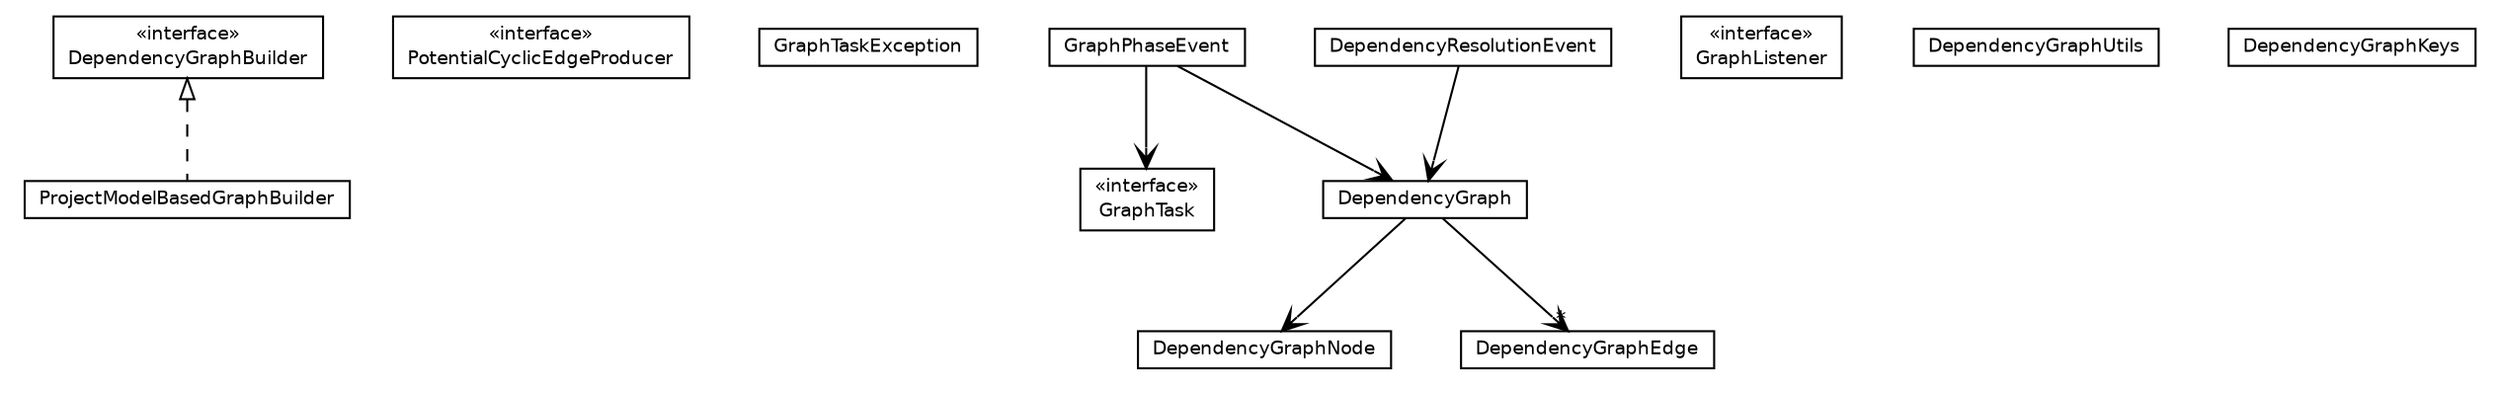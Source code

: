 #!/usr/local/bin/dot
#
# Class diagram 
# Generated by UmlGraph version 4.6 (http://www.spinellis.gr/sw/umlgraph)
#

digraph G {
	edge [fontname="Helvetica",fontsize=10,labelfontname="Helvetica",labelfontsize=10];
	node [fontname="Helvetica",fontsize=10,shape=plaintext];
	// org.apache.maven.archiva.dependency.graph.ProjectModelBasedGraphBuilder
	c17929 [label=<<table border="0" cellborder="1" cellspacing="0" cellpadding="2" port="p" href="./ProjectModelBasedGraphBuilder.html">
		<tr><td><table border="0" cellspacing="0" cellpadding="1">
			<tr><td> ProjectModelBasedGraphBuilder </td></tr>
		</table></td></tr>
		</table>>, fontname="Helvetica", fontcolor="black", fontsize=9.0];
	// org.apache.maven.archiva.dependency.graph.PotentialCyclicEdgeProducer
	c17930 [label=<<table border="0" cellborder="1" cellspacing="0" cellpadding="2" port="p" href="./PotentialCyclicEdgeProducer.html">
		<tr><td><table border="0" cellspacing="0" cellpadding="1">
			<tr><td> &laquo;interface&raquo; </td></tr>
			<tr><td> PotentialCyclicEdgeProducer </td></tr>
		</table></td></tr>
		</table>>, fontname="Helvetica", fontcolor="black", fontsize=9.0];
	// org.apache.maven.archiva.dependency.graph.GraphTaskException
	c17931 [label=<<table border="0" cellborder="1" cellspacing="0" cellpadding="2" port="p" href="./GraphTaskException.html">
		<tr><td><table border="0" cellspacing="0" cellpadding="1">
			<tr><td> GraphTaskException </td></tr>
		</table></td></tr>
		</table>>, fontname="Helvetica", fontcolor="black", fontsize=9.0];
	// org.apache.maven.archiva.dependency.graph.GraphTask
	c17932 [label=<<table border="0" cellborder="1" cellspacing="0" cellpadding="2" port="p" href="./GraphTask.html">
		<tr><td><table border="0" cellspacing="0" cellpadding="1">
			<tr><td> &laquo;interface&raquo; </td></tr>
			<tr><td> GraphTask </td></tr>
		</table></td></tr>
		</table>>, fontname="Helvetica", fontcolor="black", fontsize=9.0];
	// org.apache.maven.archiva.dependency.graph.GraphPhaseEvent
	c17933 [label=<<table border="0" cellborder="1" cellspacing="0" cellpadding="2" port="p" href="./GraphPhaseEvent.html">
		<tr><td><table border="0" cellspacing="0" cellpadding="1">
			<tr><td> GraphPhaseEvent </td></tr>
		</table></td></tr>
		</table>>, fontname="Helvetica", fontcolor="black", fontsize=9.0];
	// org.apache.maven.archiva.dependency.graph.GraphListener
	c17934 [label=<<table border="0" cellborder="1" cellspacing="0" cellpadding="2" port="p" href="./GraphListener.html">
		<tr><td><table border="0" cellspacing="0" cellpadding="1">
			<tr><td> &laquo;interface&raquo; </td></tr>
			<tr><td> GraphListener </td></tr>
		</table></td></tr>
		</table>>, fontname="Helvetica", fontcolor="black", fontsize=9.0];
	// org.apache.maven.archiva.dependency.graph.DependencyResolutionEvent
	c17935 [label=<<table border="0" cellborder="1" cellspacing="0" cellpadding="2" port="p" href="./DependencyResolutionEvent.html">
		<tr><td><table border="0" cellspacing="0" cellpadding="1">
			<tr><td> DependencyResolutionEvent </td></tr>
		</table></td></tr>
		</table>>, fontname="Helvetica", fontcolor="black", fontsize=9.0];
	// org.apache.maven.archiva.dependency.graph.DependencyGraphUtils
	c17936 [label=<<table border="0" cellborder="1" cellspacing="0" cellpadding="2" port="p" href="./DependencyGraphUtils.html">
		<tr><td><table border="0" cellspacing="0" cellpadding="1">
			<tr><td> DependencyGraphUtils </td></tr>
		</table></td></tr>
		</table>>, fontname="Helvetica", fontcolor="black", fontsize=9.0];
	// org.apache.maven.archiva.dependency.graph.DependencyGraphNode
	c17937 [label=<<table border="0" cellborder="1" cellspacing="0" cellpadding="2" port="p" href="./DependencyGraphNode.html">
		<tr><td><table border="0" cellspacing="0" cellpadding="1">
			<tr><td> DependencyGraphNode </td></tr>
		</table></td></tr>
		</table>>, fontname="Helvetica", fontcolor="black", fontsize=9.0];
	// org.apache.maven.archiva.dependency.graph.DependencyGraphKeys
	c17938 [label=<<table border="0" cellborder="1" cellspacing="0" cellpadding="2" port="p" href="./DependencyGraphKeys.html">
		<tr><td><table border="0" cellspacing="0" cellpadding="1">
			<tr><td> DependencyGraphKeys </td></tr>
		</table></td></tr>
		</table>>, fontname="Helvetica", fontcolor="black", fontsize=9.0];
	// org.apache.maven.archiva.dependency.graph.DependencyGraphEdge
	c17939 [label=<<table border="0" cellborder="1" cellspacing="0" cellpadding="2" port="p" href="./DependencyGraphEdge.html">
		<tr><td><table border="0" cellspacing="0" cellpadding="1">
			<tr><td> DependencyGraphEdge </td></tr>
		</table></td></tr>
		</table>>, fontname="Helvetica", fontcolor="black", fontsize=9.0];
	// org.apache.maven.archiva.dependency.graph.DependencyGraphBuilder
	c17940 [label=<<table border="0" cellborder="1" cellspacing="0" cellpadding="2" port="p" href="./DependencyGraphBuilder.html">
		<tr><td><table border="0" cellspacing="0" cellpadding="1">
			<tr><td> &laquo;interface&raquo; </td></tr>
			<tr><td> DependencyGraphBuilder </td></tr>
		</table></td></tr>
		</table>>, fontname="Helvetica", fontcolor="black", fontsize=9.0];
	// org.apache.maven.archiva.dependency.graph.DependencyGraph
	c17941 [label=<<table border="0" cellborder="1" cellspacing="0" cellpadding="2" port="p" href="./DependencyGraph.html">
		<tr><td><table border="0" cellspacing="0" cellpadding="1">
			<tr><td> DependencyGraph </td></tr>
		</table></td></tr>
		</table>>, fontname="Helvetica", fontcolor="black", fontsize=9.0];
	//org.apache.maven.archiva.dependency.graph.ProjectModelBasedGraphBuilder implements org.apache.maven.archiva.dependency.graph.DependencyGraphBuilder
	c17940:p -> c17929:p [dir=back,arrowtail=empty,style=dashed];
	// org.apache.maven.archiva.dependency.graph.GraphPhaseEvent NAVASSOC org.apache.maven.archiva.dependency.graph.GraphTask
	c17933:p -> c17932:p [taillabel="", label="", headlabel="", fontname="Helvetica", fontcolor="black", fontsize=10.0, color="black", arrowhead=open];
	// org.apache.maven.archiva.dependency.graph.GraphPhaseEvent NAVASSOC org.apache.maven.archiva.dependency.graph.DependencyGraph
	c17933:p -> c17941:p [taillabel="", label="", headlabel="", fontname="Helvetica", fontcolor="black", fontsize=10.0, color="black", arrowhead=open];
	// org.apache.maven.archiva.dependency.graph.DependencyResolutionEvent NAVASSOC org.apache.maven.archiva.dependency.graph.DependencyGraph
	c17935:p -> c17941:p [taillabel="", label="", headlabel="", fontname="Helvetica", fontcolor="black", fontsize=10.0, color="black", arrowhead=open];
	// org.apache.maven.archiva.dependency.graph.DependencyGraph NAVASSOC org.apache.maven.archiva.dependency.graph.DependencyGraphNode
	c17941:p -> c17937:p [taillabel="", label="", headlabel="", fontname="Helvetica", fontcolor="black", fontsize=10.0, color="black", arrowhead=open];
	// org.apache.maven.archiva.dependency.graph.DependencyGraph NAVASSOC org.apache.maven.archiva.dependency.graph.DependencyGraphEdge
	c17941:p -> c17939:p [taillabel="", label="", headlabel="*", fontname="Helvetica", fontcolor="black", fontsize=10.0, color="black", arrowhead=open];
}

